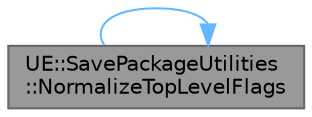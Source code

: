 digraph "UE::SavePackageUtilities::NormalizeTopLevelFlags"
{
 // INTERACTIVE_SVG=YES
 // LATEX_PDF_SIZE
  bgcolor="transparent";
  edge [fontname=Helvetica,fontsize=10,labelfontname=Helvetica,labelfontsize=10];
  node [fontname=Helvetica,fontsize=10,shape=box,height=0.2,width=0.4];
  rankdir="LR";
  Node1 [id="Node000001",label="UE::SavePackageUtilities\l::NormalizeTopLevelFlags",height=0.2,width=0.4,color="gray40", fillcolor="grey60", style="filled", fontcolor="black",tooltip="Add any required TopLevelFlags based on the save parameters."];
  Node1 -> Node1 [id="edge1_Node000001_Node000001",color="steelblue1",style="solid",tooltip=" "];
}
